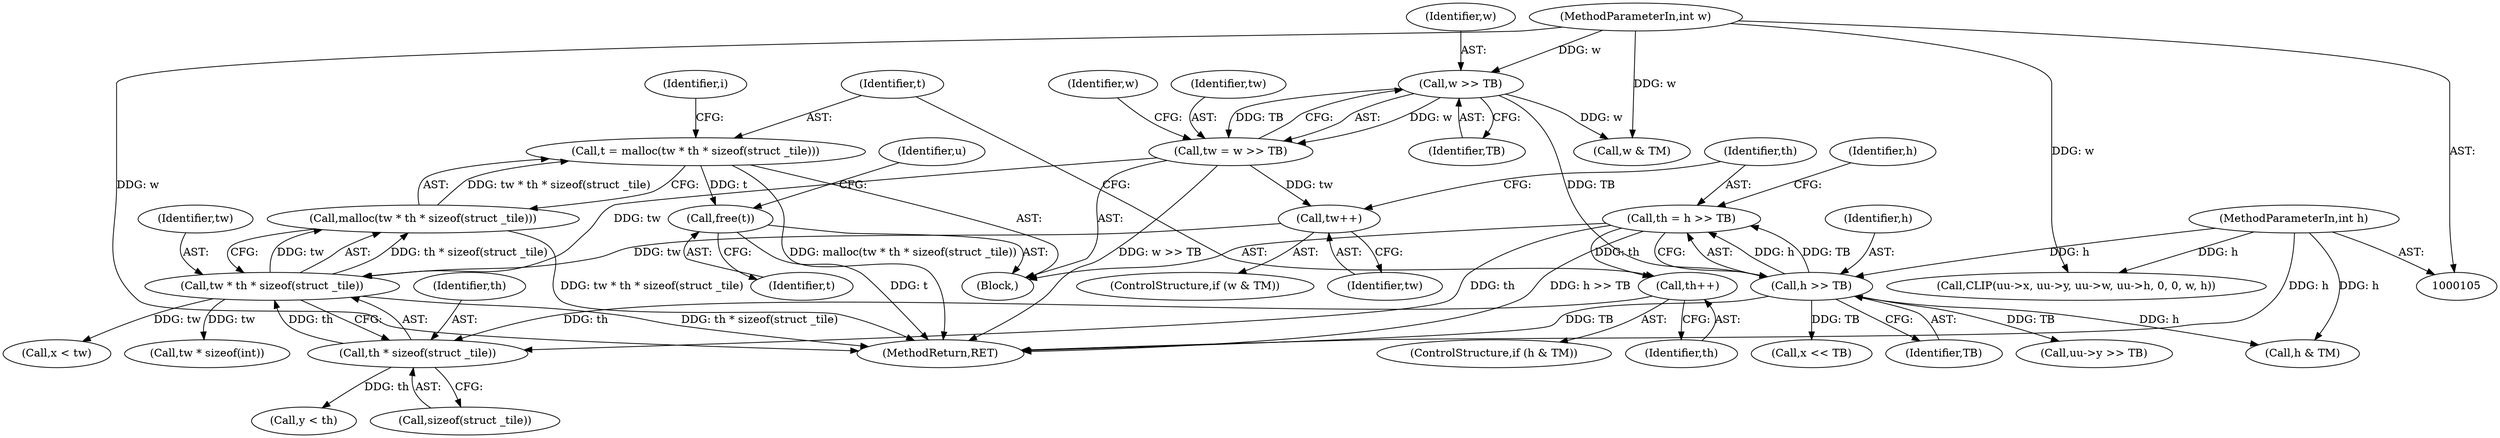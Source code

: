 digraph "0_enlightment_ce94edca1ccfbe314cb7cd9453433fad404ec7ef@pointer" {
"1000633" [label="(Call,free(t))"];
"1000153" [label="(Call,t = malloc(tw * th * sizeof(struct _tile)))"];
"1000155" [label="(Call,malloc(tw * th * sizeof(struct _tile)))"];
"1000156" [label="(Call,tw * th * sizeof(struct _tile))"];
"1000131" [label="(Call,tw = w >> TB)"];
"1000133" [label="(Call,w >> TB)"];
"1000107" [label="(MethodParameterIn,int w)"];
"1000140" [label="(Call,tw++)"];
"1000158" [label="(Call,th * sizeof(struct _tile))"];
"1000151" [label="(Call,th++)"];
"1000142" [label="(Call,th = h >> TB)"];
"1000144" [label="(Call,h >> TB)"];
"1000108" [label="(MethodParameterIn,int h)"];
"1000633" [label="(Call,free(t))"];
"1000142" [label="(Call,th = h >> TB)"];
"1000170" [label="(Call,y < th)"];
"1000149" [label="(Identifier,h)"];
"1000158" [label="(Call,th * sizeof(struct _tile))"];
"1000165" [label="(Identifier,i)"];
"1000636" [label="(Identifier,u)"];
"1000634" [label="(Identifier,t)"];
"1000160" [label="(Call,sizeof(struct _tile))"];
"1000159" [label="(Identifier,th)"];
"1000132" [label="(Identifier,tw)"];
"1000639" [label="(MethodReturn,RET)"];
"1000156" [label="(Call,tw * th * sizeof(struct _tile))"];
"1000224" [label="(Call,uu->y >> TB)"];
"1000148" [label="(Call,h & TM)"];
"1000157" [label="(Identifier,tw)"];
"1000180" [label="(Call,x < tw)"];
"1000143" [label="(Identifier,th)"];
"1000134" [label="(Identifier,w)"];
"1000108" [label="(MethodParameterIn,int h)"];
"1000155" [label="(Call,malloc(tw * th * sizeof(struct _tile)))"];
"1000144" [label="(Call,h >> TB)"];
"1000153" [label="(Call,t = malloc(tw * th * sizeof(struct _tile)))"];
"1000147" [label="(ControlStructure,if (h & TM))"];
"1000141" [label="(Identifier,tw)"];
"1000110" [label="(Block,)"];
"1000135" [label="(Identifier,TB)"];
"1000136" [label="(ControlStructure,if (w & TM))"];
"1000133" [label="(Call,w >> TB)"];
"1000621" [label="(Call,x << TB)"];
"1000107" [label="(MethodParameterIn,int w)"];
"1000152" [label="(Identifier,th)"];
"1000138" [label="(Identifier,w)"];
"1000278" [label="(Call,tw * sizeof(int))"];
"1000204" [label="(Call,CLIP(uu->x, uu->y, uu->w, uu->h, 0, 0, w, h))"];
"1000131" [label="(Call,tw = w >> TB)"];
"1000137" [label="(Call,w & TM)"];
"1000146" [label="(Identifier,TB)"];
"1000140" [label="(Call,tw++)"];
"1000154" [label="(Identifier,t)"];
"1000145" [label="(Identifier,h)"];
"1000151" [label="(Call,th++)"];
"1000633" -> "1000110"  [label="AST: "];
"1000633" -> "1000634"  [label="CFG: "];
"1000634" -> "1000633"  [label="AST: "];
"1000636" -> "1000633"  [label="CFG: "];
"1000633" -> "1000639"  [label="DDG: t"];
"1000153" -> "1000633"  [label="DDG: t"];
"1000153" -> "1000110"  [label="AST: "];
"1000153" -> "1000155"  [label="CFG: "];
"1000154" -> "1000153"  [label="AST: "];
"1000155" -> "1000153"  [label="AST: "];
"1000165" -> "1000153"  [label="CFG: "];
"1000153" -> "1000639"  [label="DDG: malloc(tw * th * sizeof(struct _tile))"];
"1000155" -> "1000153"  [label="DDG: tw * th * sizeof(struct _tile)"];
"1000155" -> "1000156"  [label="CFG: "];
"1000156" -> "1000155"  [label="AST: "];
"1000155" -> "1000639"  [label="DDG: tw * th * sizeof(struct _tile)"];
"1000156" -> "1000155"  [label="DDG: tw"];
"1000156" -> "1000155"  [label="DDG: th * sizeof(struct _tile)"];
"1000156" -> "1000158"  [label="CFG: "];
"1000157" -> "1000156"  [label="AST: "];
"1000158" -> "1000156"  [label="AST: "];
"1000156" -> "1000639"  [label="DDG: th * sizeof(struct _tile)"];
"1000131" -> "1000156"  [label="DDG: tw"];
"1000140" -> "1000156"  [label="DDG: tw"];
"1000158" -> "1000156"  [label="DDG: th"];
"1000156" -> "1000180"  [label="DDG: tw"];
"1000156" -> "1000278"  [label="DDG: tw"];
"1000131" -> "1000110"  [label="AST: "];
"1000131" -> "1000133"  [label="CFG: "];
"1000132" -> "1000131"  [label="AST: "];
"1000133" -> "1000131"  [label="AST: "];
"1000138" -> "1000131"  [label="CFG: "];
"1000131" -> "1000639"  [label="DDG: w >> TB"];
"1000133" -> "1000131"  [label="DDG: w"];
"1000133" -> "1000131"  [label="DDG: TB"];
"1000131" -> "1000140"  [label="DDG: tw"];
"1000133" -> "1000135"  [label="CFG: "];
"1000134" -> "1000133"  [label="AST: "];
"1000135" -> "1000133"  [label="AST: "];
"1000107" -> "1000133"  [label="DDG: w"];
"1000133" -> "1000137"  [label="DDG: w"];
"1000133" -> "1000144"  [label="DDG: TB"];
"1000107" -> "1000105"  [label="AST: "];
"1000107" -> "1000639"  [label="DDG: w"];
"1000107" -> "1000137"  [label="DDG: w"];
"1000107" -> "1000204"  [label="DDG: w"];
"1000140" -> "1000136"  [label="AST: "];
"1000140" -> "1000141"  [label="CFG: "];
"1000141" -> "1000140"  [label="AST: "];
"1000143" -> "1000140"  [label="CFG: "];
"1000158" -> "1000160"  [label="CFG: "];
"1000159" -> "1000158"  [label="AST: "];
"1000160" -> "1000158"  [label="AST: "];
"1000151" -> "1000158"  [label="DDG: th"];
"1000142" -> "1000158"  [label="DDG: th"];
"1000158" -> "1000170"  [label="DDG: th"];
"1000151" -> "1000147"  [label="AST: "];
"1000151" -> "1000152"  [label="CFG: "];
"1000152" -> "1000151"  [label="AST: "];
"1000154" -> "1000151"  [label="CFG: "];
"1000142" -> "1000151"  [label="DDG: th"];
"1000142" -> "1000110"  [label="AST: "];
"1000142" -> "1000144"  [label="CFG: "];
"1000143" -> "1000142"  [label="AST: "];
"1000144" -> "1000142"  [label="AST: "];
"1000149" -> "1000142"  [label="CFG: "];
"1000142" -> "1000639"  [label="DDG: h >> TB"];
"1000144" -> "1000142"  [label="DDG: h"];
"1000144" -> "1000142"  [label="DDG: TB"];
"1000144" -> "1000146"  [label="CFG: "];
"1000145" -> "1000144"  [label="AST: "];
"1000146" -> "1000144"  [label="AST: "];
"1000144" -> "1000639"  [label="DDG: TB"];
"1000108" -> "1000144"  [label="DDG: h"];
"1000144" -> "1000148"  [label="DDG: h"];
"1000144" -> "1000224"  [label="DDG: TB"];
"1000144" -> "1000621"  [label="DDG: TB"];
"1000108" -> "1000105"  [label="AST: "];
"1000108" -> "1000639"  [label="DDG: h"];
"1000108" -> "1000148"  [label="DDG: h"];
"1000108" -> "1000204"  [label="DDG: h"];
}

